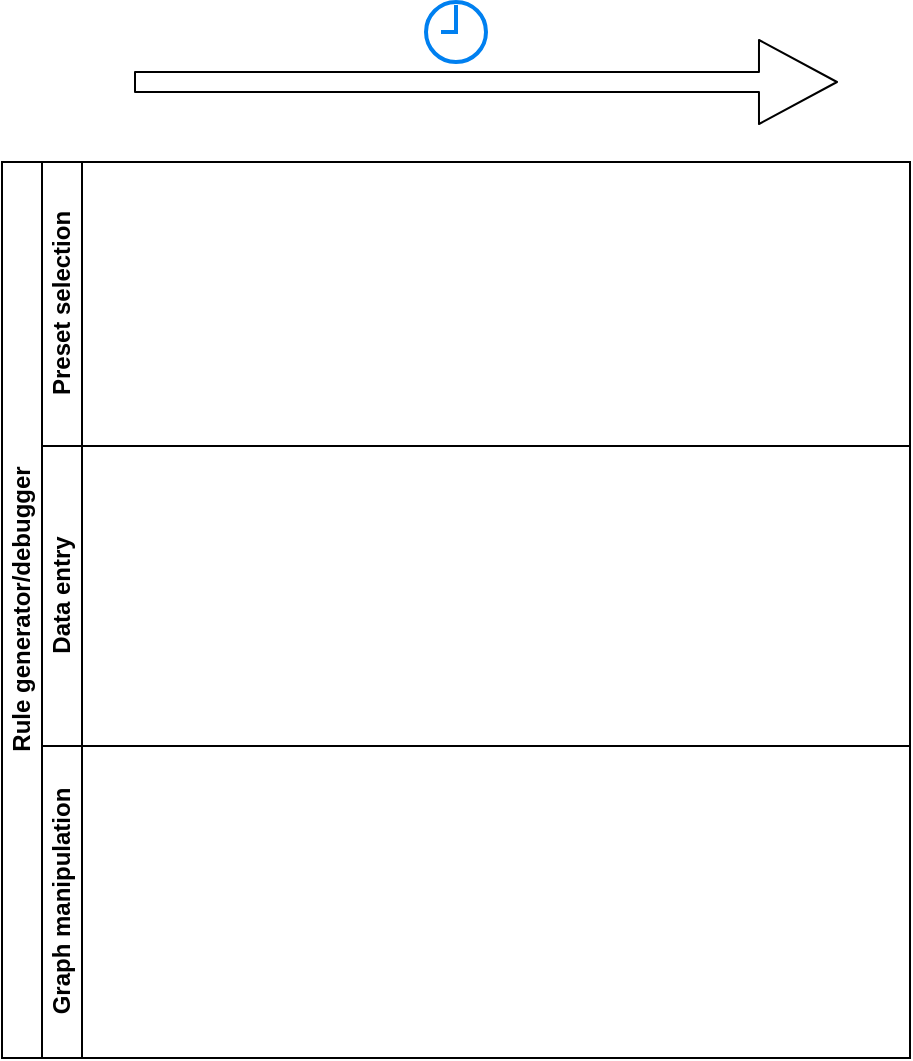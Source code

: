 <mxfile version="13.6.6" type="github">
  <diagram id="prtHgNgQTEPvFCAcTncT" name="Page-1">
    <mxGraphModel dx="781" dy="1154" grid="0" gridSize="10" guides="1" tooltips="1" connect="1" arrows="1" fold="1" page="0" pageScale="1" pageWidth="827" pageHeight="1169" math="0" shadow="0">
      <root>
        <mxCell id="0" />
        <mxCell id="1" parent="0" />
        <mxCell id="dNxyNK7c78bLwvsdeMH5-19" value="Rule generator/debugger" style="swimlane;html=1;childLayout=stackLayout;resizeParent=1;resizeParentMax=0;horizontal=0;startSize=20;horizontalStack=0;" parent="1" vertex="1">
          <mxGeometry x="120" y="120" width="454" height="448" as="geometry">
            <mxRectangle x="120" y="120" width="24" height="164" as="alternateBounds" />
          </mxGeometry>
        </mxCell>
        <mxCell id="dNxyNK7c78bLwvsdeMH5-20" value="Preset selection" style="swimlane;html=1;startSize=20;horizontal=0;swimlaneFillColor=none;" parent="dNxyNK7c78bLwvsdeMH5-19" vertex="1">
          <mxGeometry x="20" width="434" height="142" as="geometry">
            <mxRectangle x="20" width="430" height="20" as="alternateBounds" />
          </mxGeometry>
        </mxCell>
        <mxCell id="rohLbEYb68iPBEsUv_bH-3" value="" style="shape=image;html=1;verticalAlign=top;verticalLabelPosition=bottom;labelBackgroundColor=#ffffff;imageAspect=0;aspect=fixed;image=https://cdn2.iconfinder.com/data/icons/picol-vector/32/hierarchy-128.png" vertex="1" parent="dNxyNK7c78bLwvsdeMH5-20">
          <mxGeometry x="30" y="7" width="128" height="128" as="geometry" />
        </mxCell>
        <mxCell id="dNxyNK7c78bLwvsdeMH5-21" value="Data entry" style="swimlane;html=1;startSize=20;horizontal=0;" parent="dNxyNK7c78bLwvsdeMH5-19" vertex="1">
          <mxGeometry x="20" y="142" width="434" height="150" as="geometry">
            <mxRectangle x="20" y="120" width="430" height="20" as="alternateBounds" />
          </mxGeometry>
        </mxCell>
        <mxCell id="rohLbEYb68iPBEsUv_bH-4" value="" style="shape=image;html=1;verticalAlign=top;verticalLabelPosition=bottom;labelBackgroundColor=#ffffff;imageAspect=0;aspect=fixed;image=https://cdn0.iconfinder.com/data/icons/set-app-incredibles/24/Edit-01-128.png" vertex="1" parent="dNxyNK7c78bLwvsdeMH5-21">
          <mxGeometry x="153" y="8" width="128" height="128" as="geometry" />
        </mxCell>
        <mxCell id="dNxyNK7c78bLwvsdeMH5-22" value="Graph manipulation" style="swimlane;html=1;startSize=20;horizontal=0;" parent="dNxyNK7c78bLwvsdeMH5-19" vertex="1">
          <mxGeometry x="20" y="292" width="434" height="156" as="geometry" />
        </mxCell>
        <mxCell id="rohLbEYb68iPBEsUv_bH-5" value="" style="shape=image;html=1;verticalAlign=top;verticalLabelPosition=bottom;labelBackgroundColor=#ffffff;imageAspect=0;aspect=fixed;image=https://cdn3.iconfinder.com/data/icons/car-parts-18/64/timing-belt-camshaft-chain-car-engine-128.png" vertex="1" parent="dNxyNK7c78bLwvsdeMH5-22">
          <mxGeometry x="281" y="14" width="128" height="128" as="geometry" />
        </mxCell>
        <mxCell id="rohLbEYb68iPBEsUv_bH-6" value="" style="html=1;verticalLabelPosition=bottom;align=center;labelBackgroundColor=#ffffff;verticalAlign=top;strokeWidth=2;strokeColor=#0080F0;shadow=0;dashed=0;shape=mxgraph.ios7.icons.clock;" vertex="1" parent="1">
          <mxGeometry x="332" y="40" width="30" height="30" as="geometry" />
        </mxCell>
        <mxCell id="rohLbEYb68iPBEsUv_bH-8" value="" style="shape=flexArrow;endArrow=classic;html=1;endWidth=31;endSize=12.67;" edge="1" parent="1">
          <mxGeometry width="50" height="50" relative="1" as="geometry">
            <mxPoint x="186" y="80" as="sourcePoint" />
            <mxPoint x="538" y="80" as="targetPoint" />
          </mxGeometry>
        </mxCell>
      </root>
    </mxGraphModel>
  </diagram>
</mxfile>
